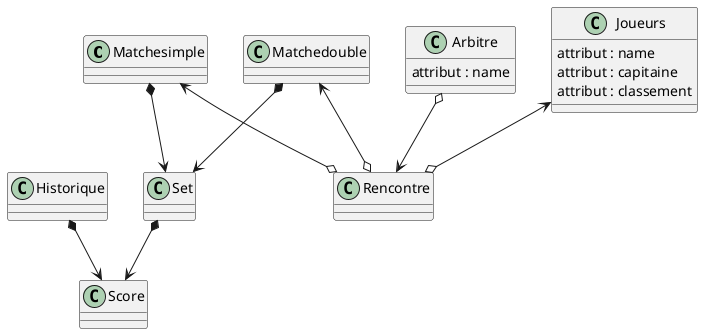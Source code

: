 @startuml "Enfer"


class Matchesimple{

}
class Matchedouble{

}


class Arbitre{
    attribut : name
}

class Joueurs{
    attribut : name
    attribut : capitaine
    attribut : classement
}

class Set{
}

class Score{

}

class Rencontre{

}
class Historique{

}

Joueurs <--o Rencontre
Matchesimple <--o Rencontre
Matchedouble <--o Rencontre

Historique*-->Score

Set *--> Score
Matchesimple *-->Set
Matchedouble *-->Set

Arbitre o-->Rencontre







@enduml